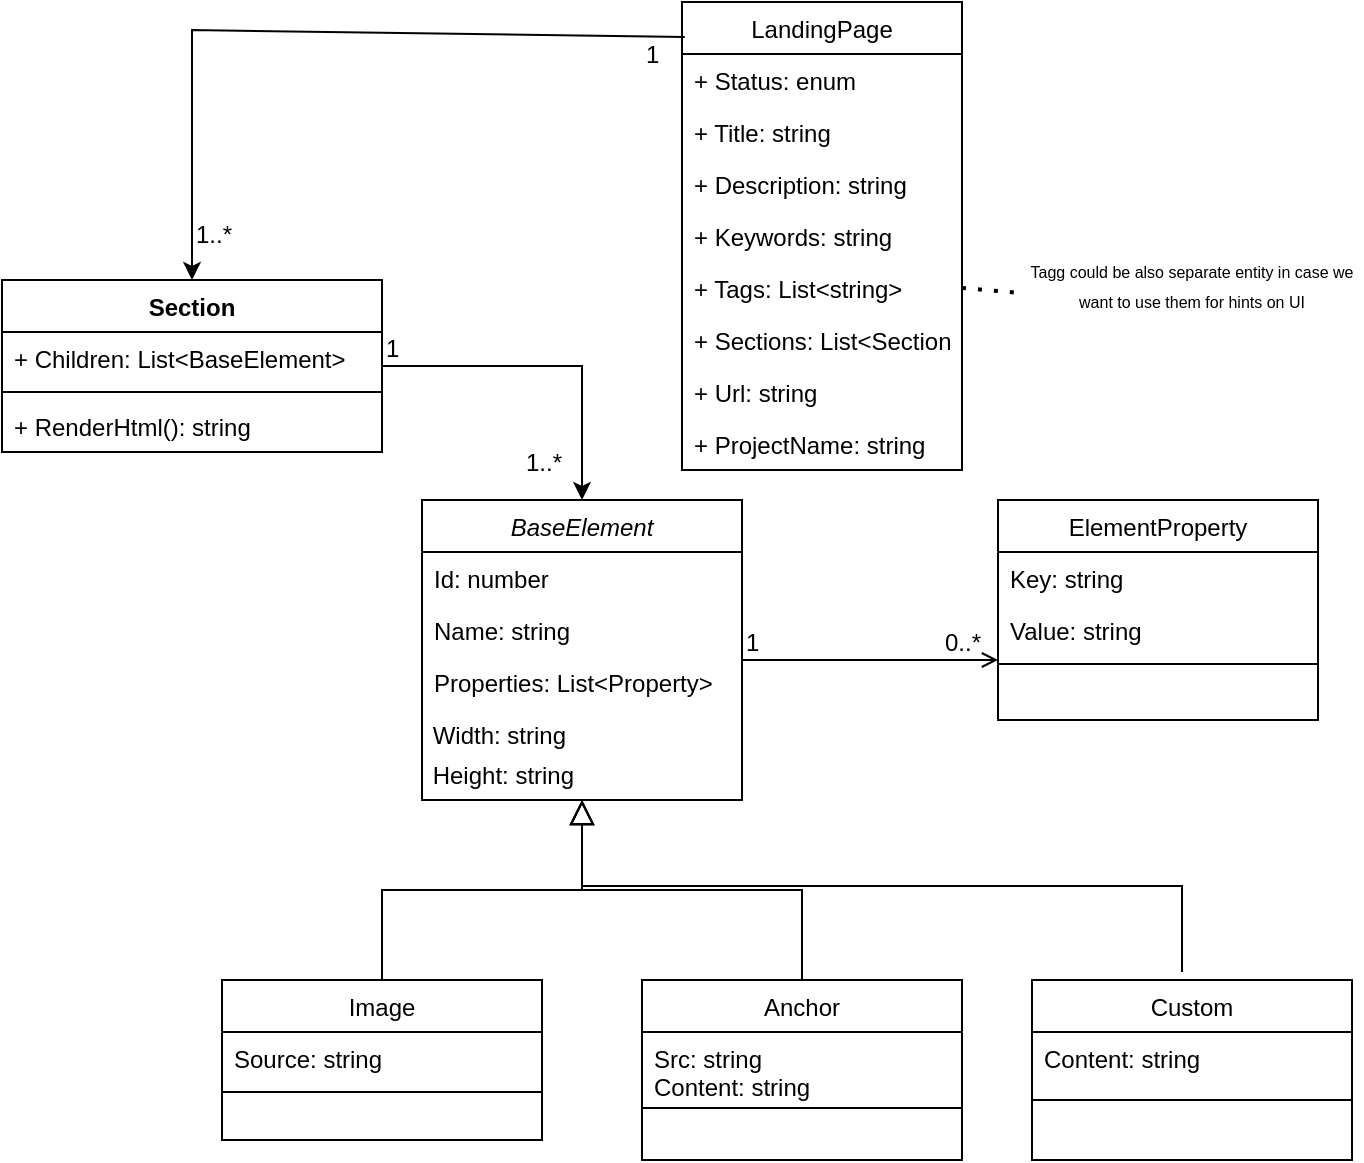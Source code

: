 <mxfile version="16.2.2" type="github">
  <diagram id="C5RBs43oDa-KdzZeNtuy" name="Page-1">
    <mxGraphModel dx="1178" dy="659" grid="1" gridSize="10" guides="1" tooltips="1" connect="1" arrows="1" fold="1" page="1" pageScale="1" pageWidth="827" pageHeight="1169" math="0" shadow="0">
      <root>
        <mxCell id="WIyWlLk6GJQsqaUBKTNV-0" />
        <mxCell id="WIyWlLk6GJQsqaUBKTNV-1" parent="WIyWlLk6GJQsqaUBKTNV-0" />
        <mxCell id="zkfFHV4jXpPFQw0GAbJ--0" value="BaseElement" style="swimlane;fontStyle=2;align=center;verticalAlign=top;childLayout=stackLayout;horizontal=1;startSize=26;horizontalStack=0;resizeParent=1;resizeLast=0;collapsible=1;marginBottom=0;rounded=0;shadow=0;strokeWidth=1;" parent="WIyWlLk6GJQsqaUBKTNV-1" vertex="1">
          <mxGeometry x="230" y="254" width="160" height="150" as="geometry">
            <mxRectangle x="230" y="140" width="160" height="26" as="alternateBounds" />
          </mxGeometry>
        </mxCell>
        <mxCell id="zkfFHV4jXpPFQw0GAbJ--1" value="Id: number" style="text;align=left;verticalAlign=top;spacingLeft=4;spacingRight=4;overflow=hidden;rotatable=0;points=[[0,0.5],[1,0.5]];portConstraint=eastwest;" parent="zkfFHV4jXpPFQw0GAbJ--0" vertex="1">
          <mxGeometry y="26" width="160" height="26" as="geometry" />
        </mxCell>
        <mxCell id="zkfFHV4jXpPFQw0GAbJ--2" value="Name: string" style="text;align=left;verticalAlign=top;spacingLeft=4;spacingRight=4;overflow=hidden;rotatable=0;points=[[0,0.5],[1,0.5]];portConstraint=eastwest;rounded=0;shadow=0;html=0;" parent="zkfFHV4jXpPFQw0GAbJ--0" vertex="1">
          <mxGeometry y="52" width="160" height="26" as="geometry" />
        </mxCell>
        <mxCell id="zkfFHV4jXpPFQw0GAbJ--3" value="Properties: List&lt;Property&gt;" style="text;align=left;verticalAlign=top;spacingLeft=4;spacingRight=4;overflow=hidden;rotatable=0;points=[[0,0.5],[1,0.5]];portConstraint=eastwest;rounded=0;shadow=0;html=0;" parent="zkfFHV4jXpPFQw0GAbJ--0" vertex="1">
          <mxGeometry y="78" width="160" height="26" as="geometry" />
        </mxCell>
        <mxCell id="ZdqD8W42f5DomcY0xcy--3" value="&amp;nbsp;Width: string" style="text;html=1;align=left;verticalAlign=top;resizable=0;points=[];autosize=0;strokeColor=none;fillColor=none;" vertex="1" parent="zkfFHV4jXpPFQw0GAbJ--0">
          <mxGeometry y="104" width="160" height="20" as="geometry" />
        </mxCell>
        <mxCell id="ZdqD8W42f5DomcY0xcy--2" value="&amp;nbsp;Height: string" style="text;html=1;align=left;verticalAlign=top;resizable=0;points=[];autosize=1;strokeColor=none;fillColor=none;" vertex="1" parent="zkfFHV4jXpPFQw0GAbJ--0">
          <mxGeometry y="124" width="160" height="20" as="geometry" />
        </mxCell>
        <mxCell id="zkfFHV4jXpPFQw0GAbJ--6" value="Image" style="swimlane;fontStyle=0;align=center;verticalAlign=top;childLayout=stackLayout;horizontal=1;startSize=26;horizontalStack=0;resizeParent=1;resizeLast=0;collapsible=1;marginBottom=0;rounded=0;shadow=0;strokeWidth=1;" parent="WIyWlLk6GJQsqaUBKTNV-1" vertex="1">
          <mxGeometry x="130" y="494" width="160" height="80" as="geometry">
            <mxRectangle x="130" y="380" width="160" height="26" as="alternateBounds" />
          </mxGeometry>
        </mxCell>
        <mxCell id="zkfFHV4jXpPFQw0GAbJ--7" value="Source: string" style="text;align=left;verticalAlign=top;spacingLeft=4;spacingRight=4;overflow=hidden;rotatable=0;points=[[0,0.5],[1,0.5]];portConstraint=eastwest;" parent="zkfFHV4jXpPFQw0GAbJ--6" vertex="1">
          <mxGeometry y="26" width="160" height="26" as="geometry" />
        </mxCell>
        <mxCell id="zkfFHV4jXpPFQw0GAbJ--9" value="" style="line;html=1;strokeWidth=1;align=left;verticalAlign=middle;spacingTop=-1;spacingLeft=3;spacingRight=3;rotatable=0;labelPosition=right;points=[];portConstraint=eastwest;" parent="zkfFHV4jXpPFQw0GAbJ--6" vertex="1">
          <mxGeometry y="52" width="160" height="8" as="geometry" />
        </mxCell>
        <mxCell id="zkfFHV4jXpPFQw0GAbJ--12" value="" style="endArrow=block;endSize=10;endFill=0;shadow=0;strokeWidth=1;rounded=0;edgeStyle=elbowEdgeStyle;elbow=vertical;" parent="WIyWlLk6GJQsqaUBKTNV-1" source="zkfFHV4jXpPFQw0GAbJ--6" target="zkfFHV4jXpPFQw0GAbJ--0" edge="1">
          <mxGeometry width="160" relative="1" as="geometry">
            <mxPoint x="210" y="337" as="sourcePoint" />
            <mxPoint x="210" y="337" as="targetPoint" />
          </mxGeometry>
        </mxCell>
        <mxCell id="zkfFHV4jXpPFQw0GAbJ--13" value="Anchor" style="swimlane;fontStyle=0;align=center;verticalAlign=top;childLayout=stackLayout;horizontal=1;startSize=26;horizontalStack=0;resizeParent=1;resizeLast=0;collapsible=1;marginBottom=0;rounded=0;shadow=0;strokeWidth=1;" parent="WIyWlLk6GJQsqaUBKTNV-1" vertex="1">
          <mxGeometry x="340" y="494" width="160" height="90" as="geometry">
            <mxRectangle x="340" y="380" width="170" height="26" as="alternateBounds" />
          </mxGeometry>
        </mxCell>
        <mxCell id="zkfFHV4jXpPFQw0GAbJ--14" value="Src: string&#xa;Content: string" style="text;align=left;verticalAlign=top;spacingLeft=4;spacingRight=4;overflow=hidden;rotatable=0;points=[[0,0.5],[1,0.5]];portConstraint=eastwest;" parent="zkfFHV4jXpPFQw0GAbJ--13" vertex="1">
          <mxGeometry y="26" width="160" height="34" as="geometry" />
        </mxCell>
        <mxCell id="zkfFHV4jXpPFQw0GAbJ--15" value="" style="line;html=1;strokeWidth=1;align=left;verticalAlign=middle;spacingTop=-1;spacingLeft=3;spacingRight=3;rotatable=0;labelPosition=right;points=[];portConstraint=eastwest;" parent="zkfFHV4jXpPFQw0GAbJ--13" vertex="1">
          <mxGeometry y="60" width="160" height="8" as="geometry" />
        </mxCell>
        <mxCell id="zkfFHV4jXpPFQw0GAbJ--16" value="" style="endArrow=block;endSize=10;endFill=0;shadow=0;strokeWidth=1;rounded=0;edgeStyle=elbowEdgeStyle;elbow=vertical;" parent="WIyWlLk6GJQsqaUBKTNV-1" source="zkfFHV4jXpPFQw0GAbJ--13" target="zkfFHV4jXpPFQw0GAbJ--0" edge="1">
          <mxGeometry width="160" relative="1" as="geometry">
            <mxPoint x="220" y="507" as="sourcePoint" />
            <mxPoint x="320" y="405" as="targetPoint" />
          </mxGeometry>
        </mxCell>
        <mxCell id="zkfFHV4jXpPFQw0GAbJ--17" value="ElementProperty" style="swimlane;fontStyle=0;align=center;verticalAlign=top;childLayout=stackLayout;horizontal=1;startSize=26;horizontalStack=0;resizeParent=1;resizeLast=0;collapsible=1;marginBottom=0;rounded=0;shadow=0;strokeWidth=1;" parent="WIyWlLk6GJQsqaUBKTNV-1" vertex="1">
          <mxGeometry x="518" y="254" width="160" height="110" as="geometry">
            <mxRectangle x="550" y="140" width="160" height="26" as="alternateBounds" />
          </mxGeometry>
        </mxCell>
        <mxCell id="zkfFHV4jXpPFQw0GAbJ--18" value="Key: string" style="text;align=left;verticalAlign=top;spacingLeft=4;spacingRight=4;overflow=hidden;rotatable=0;points=[[0,0.5],[1,0.5]];portConstraint=eastwest;" parent="zkfFHV4jXpPFQw0GAbJ--17" vertex="1">
          <mxGeometry y="26" width="160" height="26" as="geometry" />
        </mxCell>
        <mxCell id="ZdqD8W42f5DomcY0xcy--8" value="Value: string" style="text;align=left;verticalAlign=top;spacingLeft=4;spacingRight=4;overflow=hidden;rotatable=0;points=[[0,0.5],[1,0.5]];portConstraint=eastwest;rounded=0;shadow=0;html=0;" vertex="1" parent="zkfFHV4jXpPFQw0GAbJ--17">
          <mxGeometry y="52" width="160" height="26" as="geometry" />
        </mxCell>
        <mxCell id="zkfFHV4jXpPFQw0GAbJ--23" value="" style="line;html=1;strokeWidth=1;align=left;verticalAlign=middle;spacingTop=-1;spacingLeft=3;spacingRight=3;rotatable=0;labelPosition=right;points=[];portConstraint=eastwest;" parent="zkfFHV4jXpPFQw0GAbJ--17" vertex="1">
          <mxGeometry y="78" width="160" height="8" as="geometry" />
        </mxCell>
        <mxCell id="zkfFHV4jXpPFQw0GAbJ--26" value="" style="endArrow=open;shadow=0;strokeWidth=1;rounded=0;endFill=1;edgeStyle=elbowEdgeStyle;elbow=vertical;" parent="WIyWlLk6GJQsqaUBKTNV-1" edge="1">
          <mxGeometry x="0.5" y="41" relative="1" as="geometry">
            <mxPoint x="390" y="333.998" as="sourcePoint" />
            <mxPoint x="518" y="333.998" as="targetPoint" />
            <mxPoint x="-40" y="32" as="offset" />
          </mxGeometry>
        </mxCell>
        <mxCell id="zkfFHV4jXpPFQw0GAbJ--27" value="1" style="resizable=0;align=left;verticalAlign=bottom;labelBackgroundColor=none;fontSize=12;" parent="zkfFHV4jXpPFQw0GAbJ--26" connectable="0" vertex="1">
          <mxGeometry x="-1" relative="1" as="geometry">
            <mxPoint as="offset" />
          </mxGeometry>
        </mxCell>
        <mxCell id="zkfFHV4jXpPFQw0GAbJ--28" value="0..*" style="resizable=0;align=right;verticalAlign=bottom;labelBackgroundColor=none;fontSize=12;" parent="zkfFHV4jXpPFQw0GAbJ--26" connectable="0" vertex="1">
          <mxGeometry x="1" relative="1" as="geometry">
            <mxPoint x="-7" as="offset" />
          </mxGeometry>
        </mxCell>
        <mxCell id="ZdqD8W42f5DomcY0xcy--13" style="edgeStyle=orthogonalEdgeStyle;rounded=0;orthogonalLoop=1;jettySize=auto;html=1;entryX=0.5;entryY=0;entryDx=0;entryDy=0;" edge="1" parent="WIyWlLk6GJQsqaUBKTNV-1" source="ZdqD8W42f5DomcY0xcy--9" target="zkfFHV4jXpPFQw0GAbJ--0">
          <mxGeometry relative="1" as="geometry" />
        </mxCell>
        <mxCell id="ZdqD8W42f5DomcY0xcy--9" value="Section" style="swimlane;fontStyle=1;align=center;verticalAlign=top;childLayout=stackLayout;horizontal=1;startSize=26;horizontalStack=0;resizeParent=1;resizeParentMax=0;resizeLast=0;collapsible=1;marginBottom=0;" vertex="1" parent="WIyWlLk6GJQsqaUBKTNV-1">
          <mxGeometry x="20" y="144" width="190" height="86" as="geometry" />
        </mxCell>
        <mxCell id="ZdqD8W42f5DomcY0xcy--10" value="+ Children: List&lt;BaseElement&gt;" style="text;strokeColor=none;fillColor=none;align=left;verticalAlign=top;spacingLeft=4;spacingRight=4;overflow=hidden;rotatable=0;points=[[0,0.5],[1,0.5]];portConstraint=eastwest;" vertex="1" parent="ZdqD8W42f5DomcY0xcy--9">
          <mxGeometry y="26" width="190" height="26" as="geometry" />
        </mxCell>
        <mxCell id="ZdqD8W42f5DomcY0xcy--11" value="" style="line;strokeWidth=1;fillColor=none;align=left;verticalAlign=middle;spacingTop=-1;spacingLeft=3;spacingRight=3;rotatable=0;labelPosition=right;points=[];portConstraint=eastwest;" vertex="1" parent="ZdqD8W42f5DomcY0xcy--9">
          <mxGeometry y="52" width="190" height="8" as="geometry" />
        </mxCell>
        <mxCell id="ZdqD8W42f5DomcY0xcy--12" value="+ RenderHtml(): string" style="text;strokeColor=none;fillColor=none;align=left;verticalAlign=top;spacingLeft=4;spacingRight=4;overflow=hidden;rotatable=0;points=[[0,0.5],[1,0.5]];portConstraint=eastwest;" vertex="1" parent="ZdqD8W42f5DomcY0xcy--9">
          <mxGeometry y="60" width="190" height="26" as="geometry" />
        </mxCell>
        <mxCell id="ZdqD8W42f5DomcY0xcy--14" value="1" style="resizable=0;align=left;verticalAlign=bottom;labelBackgroundColor=none;fontSize=12;direction=west;" connectable="0" vertex="1" parent="WIyWlLk6GJQsqaUBKTNV-1">
          <mxGeometry x="209.998" y="187" as="geometry" />
        </mxCell>
        <mxCell id="ZdqD8W42f5DomcY0xcy--15" value="1..*" style="resizable=0;align=left;verticalAlign=bottom;labelBackgroundColor=none;fontSize=12;" connectable="0" vertex="1" parent="WIyWlLk6GJQsqaUBKTNV-1">
          <mxGeometry x="279.998" y="244" as="geometry" />
        </mxCell>
        <mxCell id="ZdqD8W42f5DomcY0xcy--16" value="LandingPage" style="swimlane;fontStyle=0;childLayout=stackLayout;horizontal=1;startSize=26;fillColor=none;horizontalStack=0;resizeParent=1;resizeParentMax=0;resizeLast=0;collapsible=1;marginBottom=0;" vertex="1" parent="WIyWlLk6GJQsqaUBKTNV-1">
          <mxGeometry x="360" y="5" width="140" height="234" as="geometry">
            <mxRectangle x="360" y="10" width="100" height="26" as="alternateBounds" />
          </mxGeometry>
        </mxCell>
        <mxCell id="ZdqD8W42f5DomcY0xcy--17" value="+ Status: enum" style="text;strokeColor=none;fillColor=none;align=left;verticalAlign=top;spacingLeft=4;spacingRight=4;overflow=hidden;rotatable=0;points=[[0,0.5],[1,0.5]];portConstraint=eastwest;" vertex="1" parent="ZdqD8W42f5DomcY0xcy--16">
          <mxGeometry y="26" width="140" height="26" as="geometry" />
        </mxCell>
        <mxCell id="ZdqD8W42f5DomcY0xcy--18" value="+ Title: string" style="text;strokeColor=none;fillColor=none;align=left;verticalAlign=top;spacingLeft=4;spacingRight=4;overflow=hidden;rotatable=0;points=[[0,0.5],[1,0.5]];portConstraint=eastwest;" vertex="1" parent="ZdqD8W42f5DomcY0xcy--16">
          <mxGeometry y="52" width="140" height="26" as="geometry" />
        </mxCell>
        <mxCell id="ZdqD8W42f5DomcY0xcy--19" value="+ Description: string" style="text;strokeColor=none;fillColor=none;align=left;verticalAlign=top;spacingLeft=4;spacingRight=4;overflow=hidden;rotatable=0;points=[[0,0.5],[1,0.5]];portConstraint=eastwest;" vertex="1" parent="ZdqD8W42f5DomcY0xcy--16">
          <mxGeometry y="78" width="140" height="26" as="geometry" />
        </mxCell>
        <mxCell id="ZdqD8W42f5DomcY0xcy--27" value="+ Keywords: string" style="text;strokeColor=none;fillColor=none;align=left;verticalAlign=top;spacingLeft=4;spacingRight=4;overflow=hidden;rotatable=0;points=[[0,0.5],[1,0.5]];portConstraint=eastwest;" vertex="1" parent="ZdqD8W42f5DomcY0xcy--16">
          <mxGeometry y="104" width="140" height="26" as="geometry" />
        </mxCell>
        <mxCell id="ZdqD8W42f5DomcY0xcy--28" value="+ Tags: List&lt;string&gt;" style="text;strokeColor=none;fillColor=none;align=left;verticalAlign=top;spacingLeft=4;spacingRight=4;overflow=hidden;rotatable=0;points=[[0,0.5],[1,0.5]];portConstraint=eastwest;" vertex="1" parent="ZdqD8W42f5DomcY0xcy--16">
          <mxGeometry y="130" width="140" height="26" as="geometry" />
        </mxCell>
        <mxCell id="ZdqD8W42f5DomcY0xcy--32" value="+ Sections: List&lt;Section&gt;" style="text;strokeColor=none;fillColor=none;align=left;verticalAlign=top;spacingLeft=4;spacingRight=4;overflow=hidden;rotatable=0;points=[[0,0.5],[1,0.5]];portConstraint=eastwest;" vertex="1" parent="ZdqD8W42f5DomcY0xcy--16">
          <mxGeometry y="156" width="140" height="26" as="geometry" />
        </mxCell>
        <mxCell id="ZdqD8W42f5DomcY0xcy--43" value="+ Url: string" style="text;strokeColor=none;fillColor=none;align=left;verticalAlign=top;spacingLeft=4;spacingRight=4;overflow=hidden;rotatable=0;points=[[0,0.5],[1,0.5]];portConstraint=eastwest;" vertex="1" parent="ZdqD8W42f5DomcY0xcy--16">
          <mxGeometry y="182" width="140" height="26" as="geometry" />
        </mxCell>
        <mxCell id="ZdqD8W42f5DomcY0xcy--44" value="+ ProjectName: string" style="text;strokeColor=none;fillColor=none;align=left;verticalAlign=top;spacingLeft=4;spacingRight=4;overflow=hidden;rotatable=0;points=[[0,0.5],[1,0.5]];portConstraint=eastwest;" vertex="1" parent="ZdqD8W42f5DomcY0xcy--16">
          <mxGeometry y="208" width="140" height="26" as="geometry" />
        </mxCell>
        <mxCell id="ZdqD8W42f5DomcY0xcy--30" value="&lt;font style=&quot;font-size: 8px&quot;&gt;Tagg could be also separate entity in case we want to use them for hints on UI&lt;/font&gt;" style="text;html=1;strokeColor=none;fillColor=none;align=center;verticalAlign=middle;whiteSpace=wrap;rounded=0;" vertex="1" parent="WIyWlLk6GJQsqaUBKTNV-1">
          <mxGeometry x="530" y="131" width="170" height="30" as="geometry" />
        </mxCell>
        <mxCell id="ZdqD8W42f5DomcY0xcy--31" value="" style="endArrow=none;dashed=1;html=1;dashPattern=1 3;strokeWidth=2;rounded=0;fontSize=8;entryX=-0.001;entryY=0.651;entryDx=0;entryDy=0;entryPerimeter=0;exitX=1;exitY=0.5;exitDx=0;exitDy=0;" edge="1" parent="WIyWlLk6GJQsqaUBKTNV-1" source="ZdqD8W42f5DomcY0xcy--28" target="ZdqD8W42f5DomcY0xcy--30">
          <mxGeometry width="50" height="50" relative="1" as="geometry">
            <mxPoint x="220" y="274" as="sourcePoint" />
            <mxPoint x="270" y="224" as="targetPoint" />
          </mxGeometry>
        </mxCell>
        <mxCell id="ZdqD8W42f5DomcY0xcy--34" value="" style="endArrow=classic;html=1;rounded=0;fontSize=8;exitX=0.01;exitY=0.075;exitDx=0;exitDy=0;exitPerimeter=0;entryX=0.5;entryY=0;entryDx=0;entryDy=0;" edge="1" parent="WIyWlLk6GJQsqaUBKTNV-1" source="ZdqD8W42f5DomcY0xcy--16" target="ZdqD8W42f5DomcY0xcy--9">
          <mxGeometry width="50" height="50" relative="1" as="geometry">
            <mxPoint x="361.4" y="18.65" as="sourcePoint" />
            <mxPoint x="115" y="144" as="targetPoint" />
            <Array as="points">
              <mxPoint x="115" y="19" />
            </Array>
          </mxGeometry>
        </mxCell>
        <mxCell id="ZdqD8W42f5DomcY0xcy--37" value="1" style="resizable=0;align=left;verticalAlign=bottom;labelBackgroundColor=none;fontSize=12;direction=west;" connectable="0" vertex="1" parent="WIyWlLk6GJQsqaUBKTNV-1">
          <mxGeometry x="339.998" y="40" as="geometry" />
        </mxCell>
        <mxCell id="ZdqD8W42f5DomcY0xcy--38" value="1..*" style="resizable=0;align=left;verticalAlign=bottom;labelBackgroundColor=none;fontSize=12;direction=west;" connectable="0" vertex="1" parent="WIyWlLk6GJQsqaUBKTNV-1">
          <mxGeometry x="114.998" y="130" as="geometry" />
        </mxCell>
        <mxCell id="ZdqD8W42f5DomcY0xcy--39" value="Custom" style="swimlane;fontStyle=0;align=center;verticalAlign=top;childLayout=stackLayout;horizontal=1;startSize=26;horizontalStack=0;resizeParent=1;resizeLast=0;collapsible=1;marginBottom=0;rounded=0;shadow=0;strokeWidth=1;" vertex="1" parent="WIyWlLk6GJQsqaUBKTNV-1">
          <mxGeometry x="535" y="494" width="160" height="90" as="geometry">
            <mxRectangle x="340" y="380" width="170" height="26" as="alternateBounds" />
          </mxGeometry>
        </mxCell>
        <mxCell id="ZdqD8W42f5DomcY0xcy--40" value="Content: string" style="text;align=left;verticalAlign=top;spacingLeft=4;spacingRight=4;overflow=hidden;rotatable=0;points=[[0,0.5],[1,0.5]];portConstraint=eastwest;" vertex="1" parent="ZdqD8W42f5DomcY0xcy--39">
          <mxGeometry y="26" width="160" height="30" as="geometry" />
        </mxCell>
        <mxCell id="ZdqD8W42f5DomcY0xcy--41" value="" style="line;html=1;strokeWidth=1;align=left;verticalAlign=middle;spacingTop=-1;spacingLeft=3;spacingRight=3;rotatable=0;labelPosition=right;points=[];portConstraint=eastwest;" vertex="1" parent="ZdqD8W42f5DomcY0xcy--39">
          <mxGeometry y="56" width="160" height="8" as="geometry" />
        </mxCell>
        <mxCell id="ZdqD8W42f5DomcY0xcy--42" value="" style="endArrow=block;endSize=10;endFill=0;shadow=0;strokeWidth=1;rounded=0;edgeStyle=elbowEdgeStyle;elbow=vertical;" edge="1" parent="WIyWlLk6GJQsqaUBKTNV-1" target="zkfFHV4jXpPFQw0GAbJ--0">
          <mxGeometry width="160" relative="1" as="geometry">
            <mxPoint x="610" y="490" as="sourcePoint" />
            <mxPoint x="310" y="404" as="targetPoint" />
            <Array as="points">
              <mxPoint x="460" y="447" />
            </Array>
          </mxGeometry>
        </mxCell>
      </root>
    </mxGraphModel>
  </diagram>
</mxfile>
